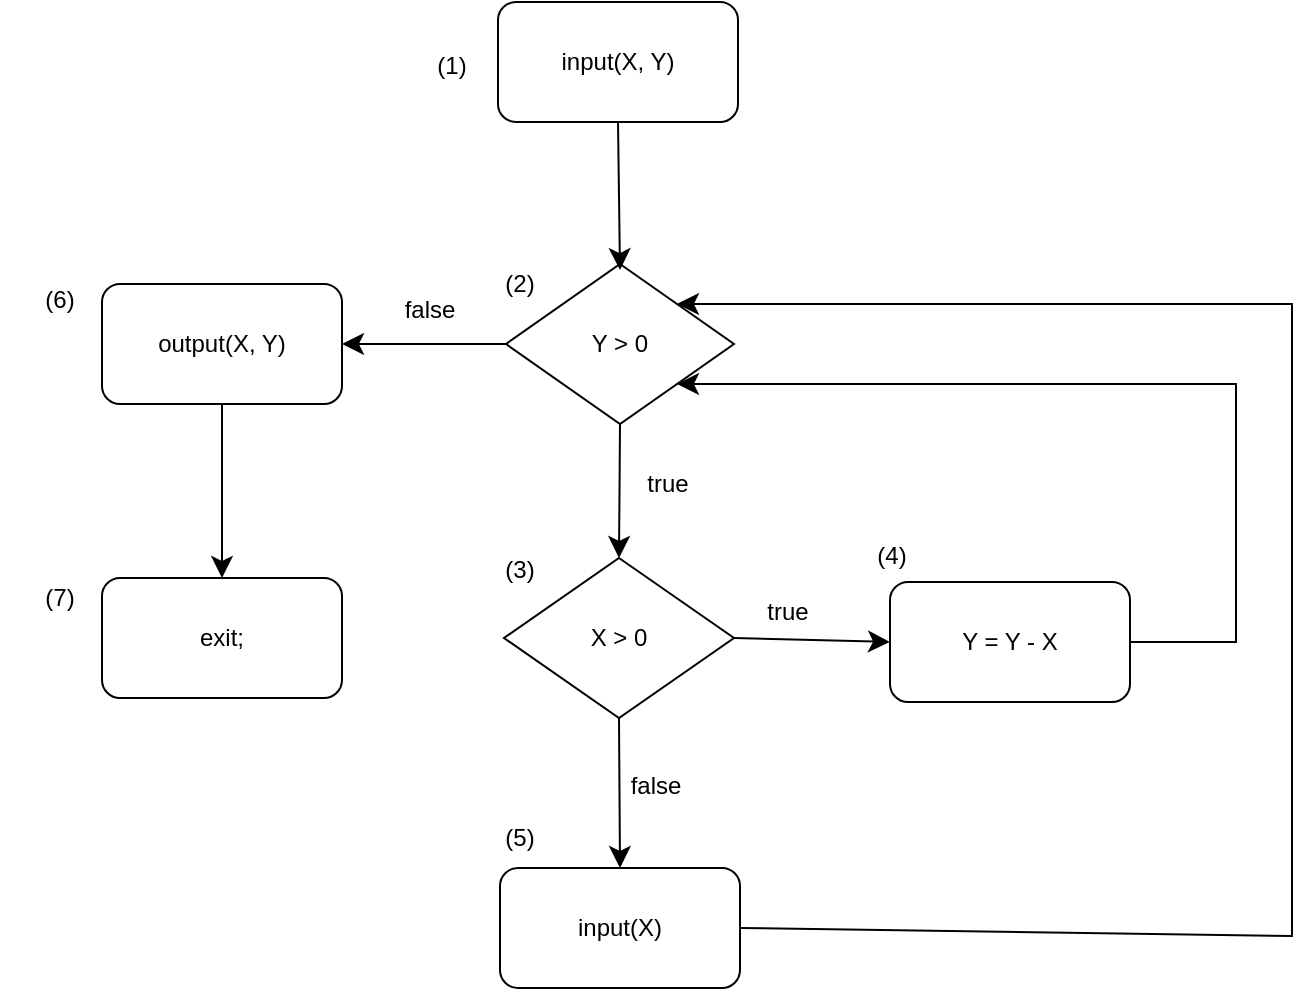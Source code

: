 <mxfile version="26.1.1" pages="4">
  <diagram name="Exercise-2" id="EGjxH6peXwStRATyfZN6">
    <mxGraphModel dx="1016" dy="1848" grid="0" gridSize="10" guides="1" tooltips="1" connect="1" arrows="1" fold="1" page="0" pageScale="1" pageWidth="850" pageHeight="1100" math="0" shadow="0">
      <root>
        <mxCell id="0" />
        <mxCell id="1" parent="0" />
        <mxCell id="b_Rz4R2eQKR5ukELsvPc-1" value="input(X, Y)" style="rounded=1;whiteSpace=wrap;html=1;" vertex="1" parent="1">
          <mxGeometry x="147" y="-615" width="120" height="60" as="geometry" />
        </mxCell>
        <mxCell id="b_Rz4R2eQKR5ukELsvPc-5" value="Y &amp;gt; 0" style="rhombus;whiteSpace=wrap;html=1;" vertex="1" parent="1">
          <mxGeometry x="151" y="-484" width="114" height="80" as="geometry" />
        </mxCell>
        <mxCell id="b_Rz4R2eQKR5ukELsvPc-6" value="X &amp;gt; 0" style="rhombus;whiteSpace=wrap;html=1;" vertex="1" parent="1">
          <mxGeometry x="150" y="-337" width="115" height="80" as="geometry" />
        </mxCell>
        <mxCell id="b_Rz4R2eQKR5ukELsvPc-7" value="Y = Y - X" style="rounded=1;whiteSpace=wrap;html=1;" vertex="1" parent="1">
          <mxGeometry x="343" y="-325" width="120" height="60" as="geometry" />
        </mxCell>
        <mxCell id="b_Rz4R2eQKR5ukELsvPc-8" value="input(X)" style="rounded=1;whiteSpace=wrap;html=1;" vertex="1" parent="1">
          <mxGeometry x="148" y="-182" width="120" height="60" as="geometry" />
        </mxCell>
        <mxCell id="b_Rz4R2eQKR5ukELsvPc-9" value="" style="endArrow=classic;html=1;rounded=0;fontSize=12;startSize=8;endSize=8;curved=1;exitX=0.5;exitY=1;exitDx=0;exitDy=0;entryX=0.5;entryY=0.038;entryDx=0;entryDy=0;entryPerimeter=0;" edge="1" parent="1" source="b_Rz4R2eQKR5ukELsvPc-1" target="b_Rz4R2eQKR5ukELsvPc-5">
          <mxGeometry width="50" height="50" relative="1" as="geometry">
            <mxPoint x="175" y="-175" as="sourcePoint" />
            <mxPoint x="225" y="-225" as="targetPoint" />
          </mxGeometry>
        </mxCell>
        <mxCell id="b_Rz4R2eQKR5ukELsvPc-10" value="" style="endArrow=classic;html=1;rounded=0;fontSize=12;startSize=8;endSize=8;curved=1;exitX=0.5;exitY=1;exitDx=0;exitDy=0;entryX=0.5;entryY=0;entryDx=0;entryDy=0;" edge="1" parent="1" source="b_Rz4R2eQKR5ukELsvPc-5" target="b_Rz4R2eQKR5ukELsvPc-6">
          <mxGeometry width="50" height="50" relative="1" as="geometry">
            <mxPoint x="175" y="-175" as="sourcePoint" />
            <mxPoint x="225" y="-225" as="targetPoint" />
          </mxGeometry>
        </mxCell>
        <mxCell id="b_Rz4R2eQKR5ukELsvPc-12" value="" style="endArrow=classic;html=1;rounded=0;fontSize=12;startSize=8;endSize=8;curved=1;exitX=0.5;exitY=1;exitDx=0;exitDy=0;entryX=0.5;entryY=0;entryDx=0;entryDy=0;" edge="1" parent="1" source="b_Rz4R2eQKR5ukELsvPc-6" target="b_Rz4R2eQKR5ukELsvPc-8">
          <mxGeometry width="50" height="50" relative="1" as="geometry">
            <mxPoint x="175" y="-175" as="sourcePoint" />
            <mxPoint x="225" y="-225" as="targetPoint" />
          </mxGeometry>
        </mxCell>
        <mxCell id="b_Rz4R2eQKR5ukELsvPc-13" value="output(X, Y)" style="rounded=1;whiteSpace=wrap;html=1;" vertex="1" parent="1">
          <mxGeometry x="-51" y="-474" width="120" height="60" as="geometry" />
        </mxCell>
        <mxCell id="b_Rz4R2eQKR5ukELsvPc-14" value="exit;" style="rounded=1;whiteSpace=wrap;html=1;" vertex="1" parent="1">
          <mxGeometry x="-51" y="-327" width="120" height="60" as="geometry" />
        </mxCell>
        <mxCell id="b_Rz4R2eQKR5ukELsvPc-16" value="true" style="text;html=1;align=center;verticalAlign=middle;whiteSpace=wrap;rounded=0;" vertex="1" parent="1">
          <mxGeometry x="202" y="-389" width="60" height="30" as="geometry" />
        </mxCell>
        <mxCell id="b_Rz4R2eQKR5ukELsvPc-18" value="true" style="text;html=1;align=center;verticalAlign=middle;whiteSpace=wrap;rounded=0;" vertex="1" parent="1">
          <mxGeometry x="262" y="-325" width="60" height="30" as="geometry" />
        </mxCell>
        <mxCell id="b_Rz4R2eQKR5ukELsvPc-19" value="false" style="text;html=1;align=center;verticalAlign=middle;whiteSpace=wrap;rounded=0;" vertex="1" parent="1">
          <mxGeometry x="196" y="-238" width="60" height="30" as="geometry" />
        </mxCell>
        <mxCell id="b_Rz4R2eQKR5ukELsvPc-20" value="" style="endArrow=classic;html=1;rounded=0;fontSize=12;startSize=8;endSize=8;curved=1;exitX=1;exitY=0.5;exitDx=0;exitDy=0;entryX=0;entryY=0.5;entryDx=0;entryDy=0;" edge="1" parent="1" source="b_Rz4R2eQKR5ukELsvPc-6" target="b_Rz4R2eQKR5ukELsvPc-7">
          <mxGeometry width="50" height="50" relative="1" as="geometry">
            <mxPoint x="282" y="-220" as="sourcePoint" />
            <mxPoint x="332" y="-270" as="targetPoint" />
          </mxGeometry>
        </mxCell>
        <mxCell id="b_Rz4R2eQKR5ukELsvPc-21" value="" style="endArrow=classic;html=1;rounded=0;fontSize=12;startSize=8;endSize=8;curved=0;exitX=1;exitY=0.5;exitDx=0;exitDy=0;entryX=1;entryY=0;entryDx=0;entryDy=0;" edge="1" parent="1" source="b_Rz4R2eQKR5ukELsvPc-8" target="b_Rz4R2eQKR5ukELsvPc-5">
          <mxGeometry width="50" height="50" relative="1" as="geometry">
            <mxPoint x="282" y="-220" as="sourcePoint" />
            <mxPoint x="529" y="-489" as="targetPoint" />
            <Array as="points">
              <mxPoint x="544" y="-148" />
              <mxPoint x="544" y="-464" />
            </Array>
          </mxGeometry>
        </mxCell>
        <mxCell id="b_Rz4R2eQKR5ukELsvPc-22" value="" style="endArrow=classic;html=1;rounded=0;fontSize=12;startSize=8;endSize=8;curved=0;exitX=1;exitY=0.5;exitDx=0;exitDy=0;entryX=1;entryY=1;entryDx=0;entryDy=0;" edge="1" parent="1" source="b_Rz4R2eQKR5ukELsvPc-7" target="b_Rz4R2eQKR5ukELsvPc-5">
          <mxGeometry width="50" height="50" relative="1" as="geometry">
            <mxPoint x="220" y="-275" as="sourcePoint" />
            <mxPoint x="334" y="-438" as="targetPoint" />
            <Array as="points">
              <mxPoint x="516" y="-295" />
              <mxPoint x="516" y="-424" />
            </Array>
          </mxGeometry>
        </mxCell>
        <mxCell id="b_Rz4R2eQKR5ukELsvPc-23" value="" style="endArrow=classic;html=1;rounded=0;fontSize=12;startSize=8;endSize=8;curved=1;exitX=0;exitY=0.5;exitDx=0;exitDy=0;entryX=1;entryY=0.5;entryDx=0;entryDy=0;" edge="1" parent="1" source="b_Rz4R2eQKR5ukELsvPc-5" target="b_Rz4R2eQKR5ukELsvPc-13">
          <mxGeometry width="50" height="50" relative="1" as="geometry">
            <mxPoint x="220" y="-275" as="sourcePoint" />
            <mxPoint x="270" y="-325" as="targetPoint" />
          </mxGeometry>
        </mxCell>
        <mxCell id="b_Rz4R2eQKR5ukELsvPc-25" value="false" style="text;html=1;align=center;verticalAlign=middle;whiteSpace=wrap;rounded=0;" vertex="1" parent="1">
          <mxGeometry x="83" y="-476" width="60" height="30" as="geometry" />
        </mxCell>
        <mxCell id="b_Rz4R2eQKR5ukELsvPc-29" value="" style="endArrow=classic;html=1;rounded=0;fontSize=12;startSize=8;endSize=8;curved=1;exitX=0.5;exitY=1;exitDx=0;exitDy=0;entryX=0.5;entryY=0;entryDx=0;entryDy=0;" edge="1" parent="1" source="b_Rz4R2eQKR5ukELsvPc-13" target="b_Rz4R2eQKR5ukELsvPc-14">
          <mxGeometry width="50" height="50" relative="1" as="geometry">
            <mxPoint x="144" y="-297" as="sourcePoint" />
            <mxPoint x="194" y="-347" as="targetPoint" />
          </mxGeometry>
        </mxCell>
        <mxCell id="b_Rz4R2eQKR5ukELsvPc-30" value="(1)" style="text;html=1;align=center;verticalAlign=middle;whiteSpace=wrap;rounded=0;" vertex="1" parent="1">
          <mxGeometry x="94" y="-598" width="60" height="30" as="geometry" />
        </mxCell>
        <mxCell id="b_Rz4R2eQKR5ukELsvPc-31" value="(2)" style="text;html=1;align=center;verticalAlign=middle;whiteSpace=wrap;rounded=0;" vertex="1" parent="1">
          <mxGeometry x="128" y="-489" width="60" height="30" as="geometry" />
        </mxCell>
        <mxCell id="b_Rz4R2eQKR5ukELsvPc-32" value="(3)" style="text;html=1;align=center;verticalAlign=middle;whiteSpace=wrap;rounded=0;" vertex="1" parent="1">
          <mxGeometry x="128" y="-346" width="60" height="30" as="geometry" />
        </mxCell>
        <mxCell id="b_Rz4R2eQKR5ukELsvPc-33" value="(4)" style="text;html=1;align=center;verticalAlign=middle;whiteSpace=wrap;rounded=0;" vertex="1" parent="1">
          <mxGeometry x="314" y="-353" width="60" height="30" as="geometry" />
        </mxCell>
        <mxCell id="b_Rz4R2eQKR5ukELsvPc-34" value="(5)" style="text;html=1;align=center;verticalAlign=middle;whiteSpace=wrap;rounded=0;" vertex="1" parent="1">
          <mxGeometry x="128" y="-212" width="60" height="30" as="geometry" />
        </mxCell>
        <mxCell id="b_Rz4R2eQKR5ukELsvPc-35" value="(6)" style="text;html=1;align=center;verticalAlign=middle;whiteSpace=wrap;rounded=0;" vertex="1" parent="1">
          <mxGeometry x="-102" y="-481" width="60" height="30" as="geometry" />
        </mxCell>
        <mxCell id="b_Rz4R2eQKR5ukELsvPc-36" value="(7)" style="text;html=1;align=center;verticalAlign=middle;whiteSpace=wrap;rounded=0;" vertex="1" parent="1">
          <mxGeometry x="-102" y="-332" width="60" height="30" as="geometry" />
        </mxCell>
      </root>
    </mxGraphModel>
  </diagram>
  <diagram id="-O-R_KUkZaifVeGR4_6f" name="Exercise-3">
    <mxGraphModel dx="1104" dy="1343" grid="0" gridSize="10" guides="1" tooltips="1" connect="1" arrows="1" fold="1" page="0" pageScale="1" pageWidth="850" pageHeight="1100" math="0" shadow="0">
      <root>
        <mxCell id="0" />
        <mxCell id="1" parent="0" />
        <mxCell id="xNc0poDAwGfTXgeOpwkD-1" value="int calFactorial (int n)" style="rounded=1;whiteSpace=wrap;html=1;" vertex="1" parent="1">
          <mxGeometry x="186" y="-89" width="120" height="60" as="geometry" />
        </mxCell>
        <mxCell id="xNc0poDAwGfTXgeOpwkD-2" value="int result = 1" style="rounded=1;whiteSpace=wrap;html=1;" vertex="1" parent="1">
          <mxGeometry x="186" y="24" width="120" height="60" as="geometry" />
        </mxCell>
        <mxCell id="xNc0poDAwGfTXgeOpwkD-3" value="int i = 1" style="rounded=1;whiteSpace=wrap;html=1;" vertex="1" parent="1">
          <mxGeometry x="186" y="137" width="120" height="60" as="geometry" />
        </mxCell>
        <mxCell id="xNc0poDAwGfTXgeOpwkD-4" value="i &amp;lt;= n" style="rhombus;whiteSpace=wrap;html=1;" vertex="1" parent="1">
          <mxGeometry x="193.5" y="262" width="105" height="80" as="geometry" />
        </mxCell>
        <mxCell id="xNc0poDAwGfTXgeOpwkD-5" value="result = result * i" style="rounded=1;whiteSpace=wrap;html=1;" vertex="1" parent="1">
          <mxGeometry x="186" y="407" width="120" height="60" as="geometry" />
        </mxCell>
        <mxCell id="xNc0poDAwGfTXgeOpwkD-6" value="i++;" style="rounded=1;whiteSpace=wrap;html=1;" vertex="1" parent="1">
          <mxGeometry x="382" y="407" width="120" height="60" as="geometry" />
        </mxCell>
        <mxCell id="xNc0poDAwGfTXgeOpwkD-7" value="return result;" style="rounded=1;whiteSpace=wrap;html=1;" vertex="1" parent="1">
          <mxGeometry x="-5" y="272" width="120" height="60" as="geometry" />
        </mxCell>
        <mxCell id="xNc0poDAwGfTXgeOpwkD-8" value="exit;" style="rounded=1;whiteSpace=wrap;html=1;" vertex="1" parent="1">
          <mxGeometry x="-5" y="407" width="120" height="60" as="geometry" />
        </mxCell>
        <mxCell id="xNc0poDAwGfTXgeOpwkD-9" value="" style="endArrow=classic;html=1;rounded=0;fontSize=12;startSize=8;endSize=8;curved=1;exitX=0.5;exitY=1;exitDx=0;exitDy=0;entryX=0.5;entryY=0;entryDx=0;entryDy=0;" edge="1" parent="1" source="xNc0poDAwGfTXgeOpwkD-1" target="xNc0poDAwGfTXgeOpwkD-2">
          <mxGeometry width="50" height="50" relative="1" as="geometry">
            <mxPoint x="215" y="225" as="sourcePoint" />
            <mxPoint x="265" y="175" as="targetPoint" />
          </mxGeometry>
        </mxCell>
        <mxCell id="xNc0poDAwGfTXgeOpwkD-10" value="" style="endArrow=classic;html=1;rounded=0;fontSize=12;startSize=8;endSize=8;curved=1;exitX=0.5;exitY=1;exitDx=0;exitDy=0;entryX=0.5;entryY=0;entryDx=0;entryDy=0;" edge="1" parent="1" source="xNc0poDAwGfTXgeOpwkD-2" target="xNc0poDAwGfTXgeOpwkD-3">
          <mxGeometry width="50" height="50" relative="1" as="geometry">
            <mxPoint x="215" y="225" as="sourcePoint" />
            <mxPoint x="265" y="175" as="targetPoint" />
          </mxGeometry>
        </mxCell>
        <mxCell id="xNc0poDAwGfTXgeOpwkD-11" value="" style="endArrow=classic;html=1;rounded=0;fontSize=12;startSize=8;endSize=8;curved=1;entryX=0.5;entryY=0;entryDx=0;entryDy=0;exitX=0.5;exitY=1;exitDx=0;exitDy=0;" edge="1" parent="1" source="xNc0poDAwGfTXgeOpwkD-3" target="xNc0poDAwGfTXgeOpwkD-4">
          <mxGeometry width="50" height="50" relative="1" as="geometry">
            <mxPoint x="298" y="237" as="sourcePoint" />
            <mxPoint x="265" y="175" as="targetPoint" />
          </mxGeometry>
        </mxCell>
        <mxCell id="xNc0poDAwGfTXgeOpwkD-12" value="" style="endArrow=classic;html=1;rounded=0;fontSize=12;startSize=8;endSize=8;curved=1;exitX=0.5;exitY=1;exitDx=0;exitDy=0;entryX=0.5;entryY=0;entryDx=0;entryDy=0;" edge="1" parent="1" source="xNc0poDAwGfTXgeOpwkD-4" target="xNc0poDAwGfTXgeOpwkD-5">
          <mxGeometry width="50" height="50" relative="1" as="geometry">
            <mxPoint x="215" y="225" as="sourcePoint" />
            <mxPoint x="265" y="175" as="targetPoint" />
          </mxGeometry>
        </mxCell>
        <mxCell id="xNc0poDAwGfTXgeOpwkD-13" value="" style="endArrow=classic;html=1;rounded=0;fontSize=12;startSize=8;endSize=8;curved=1;exitX=1;exitY=0.5;exitDx=0;exitDy=0;entryX=0;entryY=0.5;entryDx=0;entryDy=0;" edge="1" parent="1" source="xNc0poDAwGfTXgeOpwkD-5" target="xNc0poDAwGfTXgeOpwkD-6">
          <mxGeometry width="50" height="50" relative="1" as="geometry">
            <mxPoint x="215" y="225" as="sourcePoint" />
            <mxPoint x="265" y="175" as="targetPoint" />
          </mxGeometry>
        </mxCell>
        <mxCell id="xNc0poDAwGfTXgeOpwkD-14" value="" style="endArrow=classic;html=1;rounded=0;fontSize=12;startSize=8;endSize=8;curved=0;exitX=0.5;exitY=0;exitDx=0;exitDy=0;entryX=1;entryY=0.5;entryDx=0;entryDy=0;" edge="1" parent="1" source="xNc0poDAwGfTXgeOpwkD-6" target="xNc0poDAwGfTXgeOpwkD-4">
          <mxGeometry width="50" height="50" relative="1" as="geometry">
            <mxPoint x="215" y="225" as="sourcePoint" />
            <mxPoint x="313" y="285" as="targetPoint" />
            <Array as="points">
              <mxPoint x="440" y="304" />
            </Array>
          </mxGeometry>
        </mxCell>
        <mxCell id="xNc0poDAwGfTXgeOpwkD-15" value="" style="endArrow=classic;html=1;rounded=0;fontSize=12;startSize=8;endSize=8;curved=1;exitX=0;exitY=0.5;exitDx=0;exitDy=0;entryX=1;entryY=0.5;entryDx=0;entryDy=0;" edge="1" parent="1" source="xNc0poDAwGfTXgeOpwkD-4" target="xNc0poDAwGfTXgeOpwkD-7">
          <mxGeometry width="50" height="50" relative="1" as="geometry">
            <mxPoint x="215" y="225" as="sourcePoint" />
            <mxPoint x="265" y="175" as="targetPoint" />
          </mxGeometry>
        </mxCell>
        <mxCell id="xNc0poDAwGfTXgeOpwkD-16" value="" style="endArrow=classic;html=1;rounded=0;fontSize=12;startSize=8;endSize=8;curved=1;exitX=0.5;exitY=1;exitDx=0;exitDy=0;entryX=0.5;entryY=0;entryDx=0;entryDy=0;" edge="1" parent="1" source="xNc0poDAwGfTXgeOpwkD-7" target="xNc0poDAwGfTXgeOpwkD-8">
          <mxGeometry width="50" height="50" relative="1" as="geometry">
            <mxPoint x="215" y="225" as="sourcePoint" />
            <mxPoint x="265" y="175" as="targetPoint" />
          </mxGeometry>
        </mxCell>
        <mxCell id="xNc0poDAwGfTXgeOpwkD-17" value="true" style="text;html=1;align=center;verticalAlign=middle;resizable=0;points=[];autosize=1;strokeColor=none;fillColor=none;fontSize=16;" vertex="1" parent="1">
          <mxGeometry x="196" y="350" width="46" height="31" as="geometry" />
        </mxCell>
        <mxCell id="xNc0poDAwGfTXgeOpwkD-18" value="false" style="text;html=1;align=center;verticalAlign=middle;resizable=0;points=[];autosize=1;strokeColor=none;fillColor=none;fontSize=16;" vertex="1" parent="1">
          <mxGeometry x="134" y="270" width="52" height="31" as="geometry" />
        </mxCell>
        <mxCell id="py5n72zhsjc-SpJ4p9hG-1" value="(1)" style="text;html=1;align=center;verticalAlign=middle;resizable=0;points=[];autosize=1;strokeColor=none;fillColor=none;fontSize=16;" vertex="1" parent="1">
          <mxGeometry x="136" y="-83" width="38" height="31" as="geometry" />
        </mxCell>
        <mxCell id="py5n72zhsjc-SpJ4p9hG-2" value="(2)" style="text;html=1;align=center;verticalAlign=middle;resizable=0;points=[];autosize=1;strokeColor=none;fillColor=none;fontSize=16;" vertex="1" parent="1">
          <mxGeometry x="143" y="28" width="38" height="31" as="geometry" />
        </mxCell>
        <mxCell id="py5n72zhsjc-SpJ4p9hG-3" value="(3)" style="text;html=1;align=center;verticalAlign=middle;resizable=0;points=[];autosize=1;strokeColor=none;fillColor=none;fontSize=16;" vertex="1" parent="1">
          <mxGeometry x="143" y="142" width="38" height="31" as="geometry" />
        </mxCell>
        <mxCell id="py5n72zhsjc-SpJ4p9hG-4" value="(4)" style="text;html=1;align=center;verticalAlign=middle;resizable=0;points=[];autosize=1;strokeColor=none;fillColor=none;fontSize=16;" vertex="1" parent="1">
          <mxGeometry x="266" y="247" width="38" height="31" as="geometry" />
        </mxCell>
        <mxCell id="py5n72zhsjc-SpJ4p9hG-5" value="(5)" style="text;html=1;align=center;verticalAlign=middle;resizable=0;points=[];autosize=1;strokeColor=none;fillColor=none;fontSize=16;" vertex="1" parent="1">
          <mxGeometry x="260.5" y="372" width="38" height="31" as="geometry" />
        </mxCell>
        <mxCell id="py5n72zhsjc-SpJ4p9hG-6" value="(6)" style="text;html=1;align=center;verticalAlign=middle;resizable=0;points=[];autosize=1;strokeColor=none;fillColor=none;fontSize=16;" vertex="1" parent="1">
          <mxGeometry x="392" y="376" width="38" height="31" as="geometry" />
        </mxCell>
        <mxCell id="py5n72zhsjc-SpJ4p9hG-7" value="(7)" style="text;html=1;align=center;verticalAlign=middle;resizable=0;points=[];autosize=1;strokeColor=none;fillColor=none;fontSize=16;" vertex="1" parent="1">
          <mxGeometry x="-45" y="281" width="38" height="31" as="geometry" />
        </mxCell>
        <mxCell id="py5n72zhsjc-SpJ4p9hG-8" value="(8)" style="text;html=1;align=center;verticalAlign=middle;resizable=0;points=[];autosize=1;strokeColor=none;fillColor=none;fontSize=16;" vertex="1" parent="1">
          <mxGeometry x="-45" y="411" width="38" height="31" as="geometry" />
        </mxCell>
      </root>
    </mxGraphModel>
  </diagram>
  <diagram id="Z87k0qffLf9kxotSAKyk" name="Exercise-5">
    <mxGraphModel dx="833" dy="1275" grid="1" gridSize="10" guides="1" tooltips="1" connect="1" arrows="1" fold="1" page="1" pageScale="1" pageWidth="850" pageHeight="1100" math="0" shadow="0">
      <root>
        <mxCell id="0" />
        <mxCell id="1" parent="0" />
        <mxCell id="I0hHIU3rkhiIvQkrkkx--1" value="int UCLN(int m, int n)" style="rounded=1;whiteSpace=wrap;html=1;" vertex="1" parent="1">
          <mxGeometry x="300" y="50" width="120" height="60" as="geometry" />
        </mxCell>
        <mxCell id="I0hHIU3rkhiIvQkrkkx--2" value="m &amp;lt; 0" style="rhombus;whiteSpace=wrap;html=1;" vertex="1" parent="1">
          <mxGeometry x="305" y="170" width="110" height="80" as="geometry" />
        </mxCell>
        <mxCell id="I0hHIU3rkhiIvQkrkkx--4" value="n &amp;lt; 0" style="rhombus;whiteSpace=wrap;html=1;" vertex="1" parent="1">
          <mxGeometry x="305" y="300" width="110" height="80" as="geometry" />
        </mxCell>
        <mxCell id="I0hHIU3rkhiIvQkrkkx--6" value="m = 0" style="rhombus;whiteSpace=wrap;html=1;" vertex="1" parent="1">
          <mxGeometry x="305" y="440" width="110" height="80" as="geometry" />
        </mxCell>
        <mxCell id="I0hHIU3rkhiIvQkrkkx--7" value="n = 0" style="rhombus;whiteSpace=wrap;html=1;" vertex="1" parent="1">
          <mxGeometry x="305" y="570" width="110" height="80" as="geometry" />
        </mxCell>
        <mxCell id="I0hHIU3rkhiIvQkrkkx--9" value="m != n" style="rhombus;whiteSpace=wrap;html=1;" vertex="1" parent="1">
          <mxGeometry x="305" y="700" width="110" height="80" as="geometry" />
        </mxCell>
        <mxCell id="I0hHIU3rkhiIvQkrkkx--11" value="m &amp;gt; n" style="rhombus;whiteSpace=wrap;html=1;" vertex="1" parent="1">
          <mxGeometry x="305" y="840" width="110" height="80" as="geometry" />
        </mxCell>
        <mxCell id="I0hHIU3rkhiIvQkrkkx--12" value="" style="endArrow=classic;html=1;rounded=0;exitX=0.5;exitY=1;exitDx=0;exitDy=0;entryX=0.5;entryY=0;entryDx=0;entryDy=0;" edge="1" parent="1" source="I0hHIU3rkhiIvQkrkkx--1" target="I0hHIU3rkhiIvQkrkkx--2">
          <mxGeometry width="50" height="50" relative="1" as="geometry">
            <mxPoint x="370" y="350" as="sourcePoint" />
            <mxPoint x="420" y="300" as="targetPoint" />
          </mxGeometry>
        </mxCell>
        <mxCell id="I0hHIU3rkhiIvQkrkkx--13" value="" style="endArrow=classic;html=1;rounded=0;exitX=0.5;exitY=1;exitDx=0;exitDy=0;entryX=0.5;entryY=0;entryDx=0;entryDy=0;" edge="1" parent="1" source="I0hHIU3rkhiIvQkrkkx--2" target="I0hHIU3rkhiIvQkrkkx--4">
          <mxGeometry width="50" height="50" relative="1" as="geometry">
            <mxPoint x="370" y="350" as="sourcePoint" />
            <mxPoint x="420" y="300" as="targetPoint" />
          </mxGeometry>
        </mxCell>
        <mxCell id="I0hHIU3rkhiIvQkrkkx--14" value="m = -m" style="rounded=1;whiteSpace=wrap;html=1;" vertex="1" parent="1">
          <mxGeometry x="100" y="180" width="120" height="60" as="geometry" />
        </mxCell>
        <mxCell id="I0hHIU3rkhiIvQkrkkx--15" value="" style="endArrow=classic;html=1;rounded=0;exitX=0;exitY=0.5;exitDx=0;exitDy=0;entryX=1;entryY=0.5;entryDx=0;entryDy=0;" edge="1" parent="1" source="I0hHIU3rkhiIvQkrkkx--2" target="I0hHIU3rkhiIvQkrkkx--14">
          <mxGeometry width="50" height="50" relative="1" as="geometry">
            <mxPoint x="350" y="350" as="sourcePoint" />
            <mxPoint x="400" y="300" as="targetPoint" />
          </mxGeometry>
        </mxCell>
        <mxCell id="I0hHIU3rkhiIvQkrkkx--16" value="n = -n" style="rounded=1;whiteSpace=wrap;html=1;" vertex="1" parent="1">
          <mxGeometry x="100" y="310" width="120" height="60" as="geometry" />
        </mxCell>
        <mxCell id="I0hHIU3rkhiIvQkrkkx--17" value="" style="endArrow=classic;html=1;rounded=0;exitX=0;exitY=0.5;exitDx=0;exitDy=0;entryX=1;entryY=0.5;entryDx=0;entryDy=0;" edge="1" parent="1" source="I0hHIU3rkhiIvQkrkkx--4" target="I0hHIU3rkhiIvQkrkkx--16">
          <mxGeometry width="50" height="50" relative="1" as="geometry">
            <mxPoint x="290" y="370" as="sourcePoint" />
            <mxPoint x="340" y="320" as="targetPoint" />
          </mxGeometry>
        </mxCell>
        <mxCell id="I0hHIU3rkhiIvQkrkkx--18" value="" style="endArrow=classic;html=1;rounded=0;exitX=0.5;exitY=1;exitDx=0;exitDy=0;" edge="1" parent="1" source="I0hHIU3rkhiIvQkrkkx--14">
          <mxGeometry width="50" height="50" relative="1" as="geometry">
            <mxPoint x="250" y="470" as="sourcePoint" />
            <mxPoint x="360" y="280" as="targetPoint" />
            <Array as="points">
              <mxPoint x="160" y="280" />
            </Array>
          </mxGeometry>
        </mxCell>
        <mxCell id="I0hHIU3rkhiIvQkrkkx--19" value="" style="endArrow=classic;html=1;rounded=0;exitX=0.5;exitY=1;exitDx=0;exitDy=0;entryX=0.5;entryY=0;entryDx=0;entryDy=0;" edge="1" parent="1" source="I0hHIU3rkhiIvQkrkkx--4" target="I0hHIU3rkhiIvQkrkkx--6">
          <mxGeometry width="50" height="50" relative="1" as="geometry">
            <mxPoint x="280" y="560" as="sourcePoint" />
            <mxPoint x="330" y="510" as="targetPoint" />
          </mxGeometry>
        </mxCell>
        <mxCell id="I0hHIU3rkhiIvQkrkkx--20" value="" style="endArrow=classic;html=1;rounded=0;exitX=0.5;exitY=1;exitDx=0;exitDy=0;" edge="1" parent="1" source="I0hHIU3rkhiIvQkrkkx--16">
          <mxGeometry width="50" height="50" relative="1" as="geometry">
            <mxPoint x="280" y="560" as="sourcePoint" />
            <mxPoint x="360" y="420" as="targetPoint" />
            <Array as="points">
              <mxPoint x="160" y="420" />
            </Array>
          </mxGeometry>
        </mxCell>
        <mxCell id="I0hHIU3rkhiIvQkrkkx--22" value="return n;" style="rounded=1;whiteSpace=wrap;html=1;" vertex="1" parent="1">
          <mxGeometry x="510.0" y="450" width="120" height="60" as="geometry" />
        </mxCell>
        <mxCell id="I0hHIU3rkhiIvQkrkkx--23" value="return m;" style="rounded=1;whiteSpace=wrap;html=1;" vertex="1" parent="1">
          <mxGeometry x="510.0" y="580" width="120" height="60" as="geometry" />
        </mxCell>
        <mxCell id="I0hHIU3rkhiIvQkrkkx--24" value="" style="endArrow=classic;html=1;rounded=0;exitX=1;exitY=0.5;exitDx=0;exitDy=0;entryX=0;entryY=0.5;entryDx=0;entryDy=0;" edge="1" parent="1" source="I0hHIU3rkhiIvQkrkkx--6" target="I0hHIU3rkhiIvQkrkkx--22">
          <mxGeometry width="50" height="50" relative="1" as="geometry">
            <mxPoint x="420" y="700" as="sourcePoint" />
            <mxPoint x="470" y="650" as="targetPoint" />
          </mxGeometry>
        </mxCell>
        <mxCell id="I0hHIU3rkhiIvQkrkkx--25" value="" style="endArrow=classic;html=1;rounded=0;exitX=1;exitY=0.5;exitDx=0;exitDy=0;entryX=0;entryY=0.5;entryDx=0;entryDy=0;" edge="1" parent="1" source="I0hHIU3rkhiIvQkrkkx--7" target="I0hHIU3rkhiIvQkrkkx--23">
          <mxGeometry width="50" height="50" relative="1" as="geometry">
            <mxPoint x="420" y="700" as="sourcePoint" />
            <mxPoint x="470" y="650" as="targetPoint" />
          </mxGeometry>
        </mxCell>
        <mxCell id="I0hHIU3rkhiIvQkrkkx--27" value="" style="endArrow=classic;html=1;rounded=0;exitX=0.5;exitY=1;exitDx=0;exitDy=0;" edge="1" parent="1" source="I0hHIU3rkhiIvQkrkkx--6">
          <mxGeometry width="50" height="50" relative="1" as="geometry">
            <mxPoint x="430" y="510" as="sourcePoint" />
            <mxPoint x="360" y="570" as="targetPoint" />
          </mxGeometry>
        </mxCell>
        <mxCell id="I0hHIU3rkhiIvQkrkkx--28" value="true" style="text;html=1;align=center;verticalAlign=middle;whiteSpace=wrap;rounded=0;" vertex="1" parent="1">
          <mxGeometry x="245" y="180" width="60" height="30" as="geometry" />
        </mxCell>
        <mxCell id="I0hHIU3rkhiIvQkrkkx--29" value="true" style="text;html=1;align=center;verticalAlign=middle;whiteSpace=wrap;rounded=0;" vertex="1" parent="1">
          <mxGeometry x="245" y="310" width="60" height="30" as="geometry" />
        </mxCell>
        <mxCell id="I0hHIU3rkhiIvQkrkkx--30" value="false" style="text;html=1;align=center;verticalAlign=middle;whiteSpace=wrap;rounded=0;" vertex="1" parent="1">
          <mxGeometry x="350" y="250" width="60" height="30" as="geometry" />
        </mxCell>
        <mxCell id="I0hHIU3rkhiIvQkrkkx--31" value="false" style="text;html=1;align=center;verticalAlign=middle;whiteSpace=wrap;rounded=0;" vertex="1" parent="1">
          <mxGeometry x="350" y="380" width="60" height="30" as="geometry" />
        </mxCell>
        <mxCell id="I0hHIU3rkhiIvQkrkkx--32" value="true" style="text;html=1;align=center;verticalAlign=middle;whiteSpace=wrap;rounded=0;" vertex="1" parent="1">
          <mxGeometry x="420" y="450" width="60" height="30" as="geometry" />
        </mxCell>
        <mxCell id="I0hHIU3rkhiIvQkrkkx--33" value="true" style="text;html=1;align=center;verticalAlign=middle;whiteSpace=wrap;rounded=0;" vertex="1" parent="1">
          <mxGeometry x="420" y="580" width="60" height="30" as="geometry" />
        </mxCell>
        <mxCell id="I0hHIU3rkhiIvQkrkkx--34" value="false" style="text;html=1;align=center;verticalAlign=middle;whiteSpace=wrap;rounded=0;" vertex="1" parent="1">
          <mxGeometry x="350" y="520" width="60" height="30" as="geometry" />
        </mxCell>
        <mxCell id="I0hHIU3rkhiIvQkrkkx--35" value="" style="endArrow=classic;html=1;rounded=0;exitX=0.5;exitY=1;exitDx=0;exitDy=0;entryX=0.5;entryY=0;entryDx=0;entryDy=0;" edge="1" parent="1" source="I0hHIU3rkhiIvQkrkkx--7" target="I0hHIU3rkhiIvQkrkkx--9">
          <mxGeometry width="50" height="50" relative="1" as="geometry">
            <mxPoint x="360" y="730" as="sourcePoint" />
            <mxPoint x="410" y="680" as="targetPoint" />
          </mxGeometry>
        </mxCell>
        <mxCell id="I0hHIU3rkhiIvQkrkkx--36" value="false" style="text;html=1;align=center;verticalAlign=middle;whiteSpace=wrap;rounded=0;" vertex="1" parent="1">
          <mxGeometry x="350" y="650" width="60" height="30" as="geometry" />
        </mxCell>
        <mxCell id="I0hHIU3rkhiIvQkrkkx--37" value="" style="endArrow=classic;html=1;rounded=0;exitX=0.5;exitY=1;exitDx=0;exitDy=0;entryX=0.5;entryY=0;entryDx=0;entryDy=0;" edge="1" parent="1" source="I0hHIU3rkhiIvQkrkkx--9" target="I0hHIU3rkhiIvQkrkkx--11">
          <mxGeometry width="50" height="50" relative="1" as="geometry">
            <mxPoint x="370" y="730" as="sourcePoint" />
            <mxPoint x="420" y="680" as="targetPoint" />
          </mxGeometry>
        </mxCell>
        <mxCell id="I0hHIU3rkhiIvQkrkkx--38" value="true" style="text;html=1;align=center;verticalAlign=middle;whiteSpace=wrap;rounded=0;" vertex="1" parent="1">
          <mxGeometry x="350" y="780" width="60" height="30" as="geometry" />
        </mxCell>
        <mxCell id="I0hHIU3rkhiIvQkrkkx--39" value="m = m - n" style="rounded=1;whiteSpace=wrap;html=1;" vertex="1" parent="1">
          <mxGeometry x="300" y="970" width="120" height="60" as="geometry" />
        </mxCell>
        <mxCell id="I0hHIU3rkhiIvQkrkkx--40" value="" style="endArrow=classic;html=1;rounded=0;exitX=0.5;exitY=1;exitDx=0;exitDy=0;entryX=0.5;entryY=0;entryDx=0;entryDy=0;" edge="1" parent="1" source="I0hHIU3rkhiIvQkrkkx--11" target="I0hHIU3rkhiIvQkrkkx--39">
          <mxGeometry width="50" height="50" relative="1" as="geometry">
            <mxPoint x="340" y="820" as="sourcePoint" />
            <mxPoint x="390" y="770" as="targetPoint" />
          </mxGeometry>
        </mxCell>
        <mxCell id="I0hHIU3rkhiIvQkrkkx--41" value="true" style="text;html=1;align=center;verticalAlign=middle;whiteSpace=wrap;rounded=0;" vertex="1" parent="1">
          <mxGeometry x="350" y="920" width="60" height="30" as="geometry" />
        </mxCell>
        <mxCell id="I0hHIU3rkhiIvQkrkkx--42" value="n = n - m" style="rounded=1;whiteSpace=wrap;html=1;" vertex="1" parent="1">
          <mxGeometry x="120" y="850" width="120" height="60" as="geometry" />
        </mxCell>
        <mxCell id="I0hHIU3rkhiIvQkrkkx--43" value="" style="endArrow=classic;html=1;rounded=0;exitX=0;exitY=0.5;exitDx=0;exitDy=0;entryX=1;entryY=0.5;entryDx=0;entryDy=0;" edge="1" parent="1" source="I0hHIU3rkhiIvQkrkkx--11" target="I0hHIU3rkhiIvQkrkkx--42">
          <mxGeometry width="50" height="50" relative="1" as="geometry">
            <mxPoint x="340" y="820" as="sourcePoint" />
            <mxPoint x="390" y="770" as="targetPoint" />
          </mxGeometry>
        </mxCell>
        <mxCell id="I0hHIU3rkhiIvQkrkkx--44" value="false" style="text;html=1;align=center;verticalAlign=middle;whiteSpace=wrap;rounded=0;" vertex="1" parent="1">
          <mxGeometry x="240" y="850" width="60" height="30" as="geometry" />
        </mxCell>
        <mxCell id="I0hHIU3rkhiIvQkrkkx--45" value="" style="endArrow=classic;html=1;rounded=0;exitX=0;exitY=0.5;exitDx=0;exitDy=0;entryX=0;entryY=1;entryDx=0;entryDy=0;" edge="1" parent="1" source="I0hHIU3rkhiIvQkrkkx--42" target="I0hHIU3rkhiIvQkrkkx--9">
          <mxGeometry width="50" height="50" relative="1" as="geometry">
            <mxPoint x="250" y="710" as="sourcePoint" />
            <mxPoint x="170" y="730" as="targetPoint" />
            <Array as="points">
              <mxPoint x="70" y="880" />
              <mxPoint x="70" y="760" />
            </Array>
          </mxGeometry>
        </mxCell>
        <mxCell id="I0hHIU3rkhiIvQkrkkx--46" value="" style="endArrow=classic;html=1;rounded=0;exitX=0;exitY=0.5;exitDx=0;exitDy=0;entryX=0;entryY=0;entryDx=0;entryDy=0;" edge="1" parent="1" source="I0hHIU3rkhiIvQkrkkx--39" target="I0hHIU3rkhiIvQkrkkx--9">
          <mxGeometry width="50" height="50" relative="1" as="geometry">
            <mxPoint x="130" y="820" as="sourcePoint" />
            <mxPoint x="180" y="770" as="targetPoint" />
            <Array as="points">
              <mxPoint x="50" y="1000" />
              <mxPoint x="50" y="720" />
            </Array>
          </mxGeometry>
        </mxCell>
        <mxCell id="I0hHIU3rkhiIvQkrkkx--47" value="return m;" style="rounded=1;whiteSpace=wrap;html=1;" vertex="1" parent="1">
          <mxGeometry x="510" y="710" width="120" height="60" as="geometry" />
        </mxCell>
        <mxCell id="I0hHIU3rkhiIvQkrkkx--49" value="" style="endArrow=classic;html=1;rounded=0;exitX=1;exitY=0.5;exitDx=0;exitDy=0;entryX=0;entryY=0.5;entryDx=0;entryDy=0;" edge="1" parent="1" source="I0hHIU3rkhiIvQkrkkx--9" target="I0hHIU3rkhiIvQkrkkx--47">
          <mxGeometry width="50" height="50" relative="1" as="geometry">
            <mxPoint x="460" y="820" as="sourcePoint" />
            <mxPoint x="510" y="770" as="targetPoint" />
          </mxGeometry>
        </mxCell>
        <mxCell id="I0hHIU3rkhiIvQkrkkx--50" value="false" style="text;html=1;align=center;verticalAlign=middle;whiteSpace=wrap;rounded=0;" vertex="1" parent="1">
          <mxGeometry x="420" y="710" width="60" height="30" as="geometry" />
        </mxCell>
        <mxCell id="I0hHIU3rkhiIvQkrkkx--51" value="exit;" style="rounded=1;whiteSpace=wrap;html=1;" vertex="1" parent="1">
          <mxGeometry x="710" y="580" width="120" height="60" as="geometry" />
        </mxCell>
        <mxCell id="I0hHIU3rkhiIvQkrkkx--52" value="" style="endArrow=classic;html=1;rounded=0;exitX=1;exitY=0.5;exitDx=0;exitDy=0;entryX=0.5;entryY=0;entryDx=0;entryDy=0;" edge="1" parent="1" source="I0hHIU3rkhiIvQkrkkx--22" target="I0hHIU3rkhiIvQkrkkx--51">
          <mxGeometry width="50" height="50" relative="1" as="geometry">
            <mxPoint x="560" y="680" as="sourcePoint" />
            <mxPoint x="770" y="480" as="targetPoint" />
            <Array as="points">
              <mxPoint x="770" y="480" />
            </Array>
          </mxGeometry>
        </mxCell>
        <mxCell id="I0hHIU3rkhiIvQkrkkx--53" value="" style="endArrow=classic;html=1;rounded=0;entryX=0;entryY=0.5;entryDx=0;entryDy=0;exitX=1;exitY=0.5;exitDx=0;exitDy=0;" edge="1" parent="1" source="I0hHIU3rkhiIvQkrkkx--23" target="I0hHIU3rkhiIvQkrkkx--51">
          <mxGeometry width="50" height="50" relative="1" as="geometry">
            <mxPoint x="560" y="680" as="sourcePoint" />
            <mxPoint x="610" y="630" as="targetPoint" />
          </mxGeometry>
        </mxCell>
        <mxCell id="I0hHIU3rkhiIvQkrkkx--54" value="" style="endArrow=classic;html=1;rounded=0;exitX=1;exitY=0.5;exitDx=0;exitDy=0;entryX=0.5;entryY=1;entryDx=0;entryDy=0;" edge="1" parent="1" source="I0hHIU3rkhiIvQkrkkx--47" target="I0hHIU3rkhiIvQkrkkx--51">
          <mxGeometry width="50" height="50" relative="1" as="geometry">
            <mxPoint x="560" y="680" as="sourcePoint" />
            <mxPoint x="770" y="690" as="targetPoint" />
            <Array as="points">
              <mxPoint x="770" y="740" />
            </Array>
          </mxGeometry>
        </mxCell>
        <mxCell id="I0hHIU3rkhiIvQkrkkx--55" value="(1)" style="text;html=1;align=center;verticalAlign=middle;whiteSpace=wrap;rounded=0;" vertex="1" parent="1">
          <mxGeometry x="245" y="50" width="60" height="30" as="geometry" />
        </mxCell>
        <mxCell id="I0hHIU3rkhiIvQkrkkx--57" value="(2)" style="text;html=1;align=center;verticalAlign=middle;whiteSpace=wrap;rounded=0;" vertex="1" parent="1">
          <mxGeometry x="290" y="160" width="60" height="30" as="geometry" />
        </mxCell>
        <mxCell id="I0hHIU3rkhiIvQkrkkx--58" value="(3)" style="text;html=1;align=center;verticalAlign=middle;whiteSpace=wrap;rounded=0;" vertex="1" parent="1">
          <mxGeometry x="60" y="160" width="60" height="30" as="geometry" />
        </mxCell>
        <mxCell id="I0hHIU3rkhiIvQkrkkx--59" value="(4)" style="text;html=1;align=center;verticalAlign=middle;whiteSpace=wrap;rounded=0;" vertex="1" parent="1">
          <mxGeometry x="290" y="300" width="60" height="30" as="geometry" />
        </mxCell>
        <mxCell id="I0hHIU3rkhiIvQkrkkx--60" value="(5)" style="text;html=1;align=center;verticalAlign=middle;whiteSpace=wrap;rounded=0;" vertex="1" parent="1">
          <mxGeometry x="60" y="290" width="60" height="30" as="geometry" />
        </mxCell>
        <mxCell id="I0hHIU3rkhiIvQkrkkx--61" value="(6)" style="text;html=1;align=center;verticalAlign=middle;whiteSpace=wrap;rounded=0;" vertex="1" parent="1">
          <mxGeometry x="290" y="440" width="60" height="30" as="geometry" />
        </mxCell>
        <mxCell id="I0hHIU3rkhiIvQkrkkx--62" value="(7)" style="text;html=1;align=center;verticalAlign=middle;whiteSpace=wrap;rounded=0;" vertex="1" parent="1">
          <mxGeometry x="460" y="440" width="60" height="30" as="geometry" />
        </mxCell>
        <mxCell id="I0hHIU3rkhiIvQkrkkx--63" value="(8)" style="text;html=1;align=center;verticalAlign=middle;whiteSpace=wrap;rounded=0;" vertex="1" parent="1">
          <mxGeometry x="290" y="570" width="60" height="30" as="geometry" />
        </mxCell>
        <mxCell id="I0hHIU3rkhiIvQkrkkx--64" value="(9)" style="text;html=1;align=center;verticalAlign=middle;whiteSpace=wrap;rounded=0;" vertex="1" parent="1">
          <mxGeometry x="460" y="570" width="60" height="30" as="geometry" />
        </mxCell>
        <mxCell id="I0hHIU3rkhiIvQkrkkx--65" value="(10)" style="text;html=1;align=center;verticalAlign=middle;whiteSpace=wrap;rounded=0;" vertex="1" parent="1">
          <mxGeometry x="290" y="690" width="60" height="30" as="geometry" />
        </mxCell>
        <mxCell id="I0hHIU3rkhiIvQkrkkx--66" value="(11)" style="text;html=1;align=center;verticalAlign=middle;whiteSpace=wrap;rounded=0;" vertex="1" parent="1">
          <mxGeometry x="290" y="840" width="60" height="30" as="geometry" />
        </mxCell>
        <mxCell id="I0hHIU3rkhiIvQkrkkx--67" value="(12)" style="text;html=1;align=center;verticalAlign=middle;whiteSpace=wrap;rounded=0;" vertex="1" parent="1">
          <mxGeometry x="260" y="950" width="60" height="30" as="geometry" />
        </mxCell>
        <mxCell id="I0hHIU3rkhiIvQkrkkx--68" value="(13)" style="text;html=1;align=center;verticalAlign=middle;whiteSpace=wrap;rounded=0;" vertex="1" parent="1">
          <mxGeometry x="70" y="840" width="60" height="30" as="geometry" />
        </mxCell>
        <mxCell id="I0hHIU3rkhiIvQkrkkx--69" value="(14)" style="text;html=1;align=center;verticalAlign=middle;whiteSpace=wrap;rounded=0;" vertex="1" parent="1">
          <mxGeometry x="460" y="700" width="60" height="30" as="geometry" />
        </mxCell>
        <mxCell id="I0hHIU3rkhiIvQkrkkx--70" value="(15)" style="text;html=1;align=center;verticalAlign=middle;whiteSpace=wrap;rounded=0;" vertex="1" parent="1">
          <mxGeometry x="660" y="570" width="60" height="30" as="geometry" />
        </mxCell>
      </root>
    </mxGraphModel>
  </diagram>
  <diagram id="83KY5YE9vREWatGjm2Os" name="Exercise-6">
    <mxGraphModel dx="1422" dy="1795" grid="0" gridSize="10" guides="1" tooltips="1" connect="1" arrows="1" fold="1" page="0" pageScale="1" pageWidth="850" pageHeight="1100" math="0" shadow="0">
      <root>
        <mxCell id="0" />
        <mxCell id="1" parent="0" />
        <mxCell id="WnTChNtrR4Xgkp89XSDq-1" value="calculate_shipping_fee&lt;br&gt;(float x, float y, int z)" style="rounded=1;whiteSpace=wrap;html=1;" vertex="1" parent="1">
          <mxGeometry x="-76" y="-88" width="189" height="60" as="geometry" />
        </mxCell>
        <mxCell id="WnTChNtrR4Xgkp89XSDq-2" value="! (0 &amp;lt; x &amp;lt;= 1000) ||&amp;nbsp;&lt;br&gt;! (0 &amp;lt; y &amp;lt;= 100) ||&amp;nbsp;&lt;br&gt;! (0 &amp;lt; z &amp;lt;= 24)" style="rhombus;whiteSpace=wrap;html=1;" vertex="1" parent="1">
          <mxGeometry x="-74" y="30" width="185" height="91" as="geometry" />
        </mxCell>
        <mxCell id="WnTChNtrR4Xgkp89XSDq-3" value="" style="endArrow=classic;html=1;rounded=0;fontSize=12;startSize=8;endSize=8;curved=1;exitX=0.5;exitY=1;exitDx=0;exitDy=0;" edge="1" parent="1" source="WnTChNtrR4Xgkp89XSDq-1" target="WnTChNtrR4Xgkp89XSDq-2">
          <mxGeometry width="50" height="50" relative="1" as="geometry">
            <mxPoint x="175" y="225" as="sourcePoint" />
            <mxPoint x="225" y="175" as="targetPoint" />
          </mxGeometry>
        </mxCell>
        <mxCell id="WnTChNtrR4Xgkp89XSDq-4" value="return &quot;Invalid Input;&quot;" style="rounded=1;whiteSpace=wrap;html=1;" vertex="1" parent="1">
          <mxGeometry x="361" y="45.5" width="120" height="60" as="geometry" />
        </mxCell>
        <mxCell id="WnTChNtrR4Xgkp89XSDq-5" value="" style="endArrow=classic;html=1;rounded=0;fontSize=12;startSize=8;endSize=8;curved=1;exitX=1;exitY=0.5;exitDx=0;exitDy=0;entryX=0;entryY=0.5;entryDx=0;entryDy=0;" edge="1" parent="1" source="WnTChNtrR4Xgkp89XSDq-2" target="WnTChNtrR4Xgkp89XSDq-4">
          <mxGeometry width="50" height="50" relative="1" as="geometry">
            <mxPoint x="175" y="225" as="sourcePoint" />
            <mxPoint x="225" y="175" as="targetPoint" />
          </mxGeometry>
        </mxCell>
        <mxCell id="WnTChNtrR4Xgkp89XSDq-6" value="true" style="text;html=1;align=center;verticalAlign=middle;whiteSpace=wrap;rounded=0;" vertex="1" parent="1">
          <mxGeometry x="141" y="42" width="60" height="30" as="geometry" />
        </mxCell>
        <mxCell id="WnTChNtrR4Xgkp89XSDq-7" value="x = round(x, 2)&lt;br&gt;y = round(y, 2)" style="rounded=1;whiteSpace=wrap;html=1;" vertex="1" parent="1">
          <mxGeometry x="-41.5" y="193" width="120" height="60" as="geometry" />
        </mxCell>
        <mxCell id="WnTChNtrR4Xgkp89XSDq-8" value="" style="endArrow=classic;html=1;rounded=0;fontSize=12;startSize=8;endSize=8;curved=1;exitX=0.5;exitY=1;exitDx=0;exitDy=0;entryX=0.5;entryY=0;entryDx=0;entryDy=0;" edge="1" parent="1" source="WnTChNtrR4Xgkp89XSDq-2" target="WnTChNtrR4Xgkp89XSDq-7">
          <mxGeometry width="50" height="50" relative="1" as="geometry">
            <mxPoint x="175" y="225" as="sourcePoint" />
            <mxPoint x="225" y="175" as="targetPoint" />
          </mxGeometry>
        </mxCell>
        <mxCell id="WnTChNtrR4Xgkp89XSDq-9" value="x &amp;lt; 10" style="rhombus;whiteSpace=wrap;html=1;" vertex="1" parent="1">
          <mxGeometry x="-52.75" y="317" width="142.5" height="80" as="geometry" />
        </mxCell>
        <mxCell id="WnTChNtrR4Xgkp89XSDq-10" value="x &amp;lt; 50" style="rhombus;whiteSpace=wrap;html=1;" vertex="1" parent="1">
          <mxGeometry x="-52.75" y="453" width="142.5" height="80" as="geometry" />
        </mxCell>
        <mxCell id="WnTChNtrR4Xgkp89XSDq-11" value="" style="endArrow=classic;html=1;rounded=0;fontSize=12;startSize=8;endSize=8;curved=1;exitX=0.5;exitY=1;exitDx=0;exitDy=0;entryX=0.5;entryY=0;entryDx=0;entryDy=0;" edge="1" parent="1" source="WnTChNtrR4Xgkp89XSDq-7" target="WnTChNtrR4Xgkp89XSDq-9">
          <mxGeometry width="50" height="50" relative="1" as="geometry">
            <mxPoint x="175" y="225" as="sourcePoint" />
            <mxPoint x="225" y="175" as="targetPoint" />
          </mxGeometry>
        </mxCell>
        <mxCell id="WnTChNtrR4Xgkp89XSDq-12" value="y &amp;gt;= 10" style="rhombus;whiteSpace=wrap;html=1;" vertex="1" parent="1">
          <mxGeometry x="-49.5" y="745" width="136" height="80" as="geometry" />
        </mxCell>
        <mxCell id="WnTChNtrR4Xgkp89XSDq-13" value="z &amp;lt; 12" style="rhombus;whiteSpace=wrap;html=1;" vertex="1" parent="1">
          <mxGeometry x="-47.75" y="1008" width="134.75" height="80" as="geometry" />
        </mxCell>
        <mxCell id="WnTChNtrR4Xgkp89XSDq-14" value="exit;" style="rounded=1;whiteSpace=wrap;html=1;" vertex="1" parent="1">
          <mxGeometry x="821" y="599" width="120" height="60" as="geometry" />
        </mxCell>
        <mxCell id="WnTChNtrR4Xgkp89XSDq-15" value="" style="endArrow=classic;html=1;rounded=0;fontSize=12;startSize=8;endSize=8;curved=0;exitX=1;exitY=0.5;exitDx=0;exitDy=0;entryX=0.5;entryY=0;entryDx=0;entryDy=0;" edge="1" parent="1" source="WnTChNtrR4Xgkp89XSDq-4" target="WnTChNtrR4Xgkp89XSDq-14">
          <mxGeometry width="50" height="50" relative="1" as="geometry">
            <mxPoint x="350" y="403" as="sourcePoint" />
            <mxPoint x="593" y="297" as="targetPoint" />
            <Array as="points">
              <mxPoint x="874" y="73" />
            </Array>
          </mxGeometry>
        </mxCell>
        <mxCell id="WnTChNtrR4Xgkp89XSDq-16" value="false" style="text;html=1;align=center;verticalAlign=middle;whiteSpace=wrap;rounded=0;" vertex="1" parent="1">
          <mxGeometry x="-41.5" y="139" width="60" height="30" as="geometry" />
        </mxCell>
        <mxCell id="WnTChNtrR4Xgkp89XSDq-17" value="distance_fee = x * 5000" style="rounded=1;whiteSpace=wrap;html=1;" vertex="1" parent="1">
          <mxGeometry x="239" y="327" width="133" height="60" as="geometry" />
        </mxCell>
        <mxCell id="WnTChNtrR4Xgkp89XSDq-18" value="" style="endArrow=classic;html=1;rounded=0;fontSize=12;startSize=8;endSize=8;curved=1;exitX=1;exitY=0.5;exitDx=0;exitDy=0;entryX=0;entryY=0.5;entryDx=0;entryDy=0;" edge="1" parent="1" source="WnTChNtrR4Xgkp89XSDq-9" target="WnTChNtrR4Xgkp89XSDq-17">
          <mxGeometry width="50" height="50" relative="1" as="geometry">
            <mxPoint x="299" y="389" as="sourcePoint" />
            <mxPoint x="349" y="339" as="targetPoint" />
          </mxGeometry>
        </mxCell>
        <mxCell id="WnTChNtrR4Xgkp89XSDq-19" value="true" style="text;html=1;align=center;verticalAlign=middle;whiteSpace=wrap;rounded=0;" vertex="1" parent="1">
          <mxGeometry x="128" y="324" width="60" height="30" as="geometry" />
        </mxCell>
        <mxCell id="WnTChNtrR4Xgkp89XSDq-20" value="" style="endArrow=classic;html=1;rounded=0;fontSize=12;startSize=8;endSize=8;curved=1;exitX=0.5;exitY=1;exitDx=0;exitDy=0;" edge="1" parent="1" source="WnTChNtrR4Xgkp89XSDq-9" target="WnTChNtrR4Xgkp89XSDq-10">
          <mxGeometry width="50" height="50" relative="1" as="geometry">
            <mxPoint x="299" y="389" as="sourcePoint" />
            <mxPoint x="349" y="339" as="targetPoint" />
          </mxGeometry>
        </mxCell>
        <mxCell id="WnTChNtrR4Xgkp89XSDq-21" value="false" style="text;html=1;align=center;verticalAlign=middle;whiteSpace=wrap;rounded=0;" vertex="1" parent="1">
          <mxGeometry x="-41.5" y="407" width="60" height="30" as="geometry" />
        </mxCell>
        <mxCell id="WnTChNtrR4Xgkp89XSDq-22" value="distance_fee = x * 4500" style="rounded=1;whiteSpace=wrap;html=1;" vertex="1" parent="1">
          <mxGeometry x="239" y="463" width="133" height="60" as="geometry" />
        </mxCell>
        <mxCell id="WnTChNtrR4Xgkp89XSDq-23" value="true" style="text;html=1;align=center;verticalAlign=middle;whiteSpace=wrap;rounded=0;" vertex="1" parent="1">
          <mxGeometry x="128" y="459" width="60" height="30" as="geometry" />
        </mxCell>
        <mxCell id="WnTChNtrR4Xgkp89XSDq-24" value="" style="endArrow=classic;html=1;rounded=0;fontSize=12;startSize=8;endSize=8;curved=1;exitX=1;exitY=0.5;exitDx=0;exitDy=0;entryX=0;entryY=0.5;entryDx=0;entryDy=0;" edge="1" parent="1" source="WnTChNtrR4Xgkp89XSDq-10" target="WnTChNtrR4Xgkp89XSDq-22">
          <mxGeometry width="50" height="50" relative="1" as="geometry">
            <mxPoint x="259" y="346" as="sourcePoint" />
            <mxPoint x="309" y="296" as="targetPoint" />
          </mxGeometry>
        </mxCell>
        <mxCell id="WnTChNtrR4Xgkp89XSDq-25" value="distance_fee = x * 4000" style="rounded=1;whiteSpace=wrap;html=1;" vertex="1" parent="1">
          <mxGeometry x="-47.75" y="602" width="132.5" height="60" as="geometry" />
        </mxCell>
        <mxCell id="WnTChNtrR4Xgkp89XSDq-26" value="" style="endArrow=classic;html=1;rounded=0;fontSize=12;startSize=8;endSize=8;curved=1;exitX=0.5;exitY=1;exitDx=0;exitDy=0;" edge="1" parent="1" source="WnTChNtrR4Xgkp89XSDq-10" target="WnTChNtrR4Xgkp89XSDq-25">
          <mxGeometry width="50" height="50" relative="1" as="geometry">
            <mxPoint x="259" y="646" as="sourcePoint" />
            <mxPoint x="309" y="596" as="targetPoint" />
          </mxGeometry>
        </mxCell>
        <mxCell id="WnTChNtrR4Xgkp89XSDq-27" value="false" style="text;html=1;align=center;verticalAlign=middle;whiteSpace=wrap;rounded=0;" vertex="1" parent="1">
          <mxGeometry x="-40.12" y="553" width="60" height="30" as="geometry" />
        </mxCell>
        <mxCell id="WnTChNtrR4Xgkp89XSDq-28" value="" style="endArrow=classic;html=1;rounded=0;fontSize=12;startSize=8;endSize=8;curved=1;exitX=0.5;exitY=1;exitDx=0;exitDy=0;entryX=0.5;entryY=0;entryDx=0;entryDy=0;" edge="1" parent="1" source="WnTChNtrR4Xgkp89XSDq-25" target="WnTChNtrR4Xgkp89XSDq-12">
          <mxGeometry width="50" height="50" relative="1" as="geometry">
            <mxPoint x="259" y="746" as="sourcePoint" />
            <mxPoint x="309" y="696" as="targetPoint" />
          </mxGeometry>
        </mxCell>
        <mxCell id="WnTChNtrR4Xgkp89XSDq-29" value="" style="endArrow=classic;html=1;rounded=0;fontSize=12;startSize=8;endSize=8;curved=0;exitX=0.5;exitY=1;exitDx=0;exitDy=0;" edge="1" parent="1" source="WnTChNtrR4Xgkp89XSDq-22">
          <mxGeometry width="50" height="50" relative="1" as="geometry">
            <mxPoint x="259" y="746" as="sourcePoint" />
            <mxPoint x="14" y="705" as="targetPoint" />
            <Array as="points">
              <mxPoint x="306" y="705" />
            </Array>
          </mxGeometry>
        </mxCell>
        <mxCell id="WnTChNtrR4Xgkp89XSDq-30" value="" style="endArrow=classic;html=1;rounded=0;fontSize=12;startSize=8;endSize=8;curved=0;exitX=1;exitY=0.5;exitDx=0;exitDy=0;" edge="1" parent="1" source="WnTChNtrR4Xgkp89XSDq-17">
          <mxGeometry width="50" height="50" relative="1" as="geometry">
            <mxPoint x="259" y="746" as="sourcePoint" />
            <mxPoint x="17" y="721" as="targetPoint" />
            <Array as="points">
              <mxPoint x="498" y="357" />
              <mxPoint x="498" y="721" />
            </Array>
          </mxGeometry>
        </mxCell>
        <mxCell id="WnTChNtrR4Xgkp89XSDq-31" value="weight_fee = 50000" style="rounded=1;whiteSpace=wrap;html=1;" vertex="1" parent="1">
          <mxGeometry x="231" y="755" width="133" height="60" as="geometry" />
        </mxCell>
        <mxCell id="WnTChNtrR4Xgkp89XSDq-32" value="" style="endArrow=classic;html=1;rounded=0;fontSize=12;startSize=8;endSize=8;curved=1;exitX=1;exitY=0.5;exitDx=0;exitDy=0;entryX=0;entryY=0.5;entryDx=0;entryDy=0;" edge="1" parent="1" source="WnTChNtrR4Xgkp89XSDq-12" target="WnTChNtrR4Xgkp89XSDq-31">
          <mxGeometry width="50" height="50" relative="1" as="geometry">
            <mxPoint x="78" y="823" as="sourcePoint" />
            <mxPoint x="128" y="773" as="targetPoint" />
          </mxGeometry>
        </mxCell>
        <mxCell id="WnTChNtrR4Xgkp89XSDq-33" value="true" style="text;html=1;align=center;verticalAlign=middle;whiteSpace=wrap;rounded=0;" vertex="1" parent="1">
          <mxGeometry x="133" y="755" width="60" height="30" as="geometry" />
        </mxCell>
        <mxCell id="WnTChNtrR4Xgkp89XSDq-34" value="" style="endArrow=classic;html=1;rounded=0;fontSize=12;startSize=8;endSize=8;curved=1;exitX=0.467;exitY=1;exitDx=0;exitDy=0;exitPerimeter=0;entryX=0.455;entryY=0.083;entryDx=0;entryDy=0;entryPerimeter=0;" edge="1" parent="1" source="WnTChNtrR4Xgkp89XSDq-12" target="WnTChNtrR4Xgkp89XSDq-35">
          <mxGeometry width="50" height="50" relative="1" as="geometry">
            <mxPoint x="78" y="823" as="sourcePoint" />
            <mxPoint x="14" y="889" as="targetPoint" />
          </mxGeometry>
        </mxCell>
        <mxCell id="WnTChNtrR4Xgkp89XSDq-35" value="weight_fee = 0" style="rounded=1;whiteSpace=wrap;html=1;" vertex="1" parent="1">
          <mxGeometry x="-46.5" y="890" width="133" height="60" as="geometry" />
        </mxCell>
        <mxCell id="WnTChNtrR4Xgkp89XSDq-36" value="false" style="text;html=1;align=center;verticalAlign=middle;whiteSpace=wrap;rounded=0;" vertex="1" parent="1">
          <mxGeometry x="-49.5" y="840" width="60" height="30" as="geometry" />
        </mxCell>
        <mxCell id="WnTChNtrR4Xgkp89XSDq-37" value="" style="endArrow=classic;html=1;rounded=0;fontSize=12;startSize=8;endSize=8;curved=1;exitX=0.5;exitY=1;exitDx=0;exitDy=0;" edge="1" parent="1" source="WnTChNtrR4Xgkp89XSDq-35" target="WnTChNtrR4Xgkp89XSDq-13">
          <mxGeometry width="50" height="50" relative="1" as="geometry">
            <mxPoint x="78" y="823" as="sourcePoint" />
            <mxPoint x="128" y="773" as="targetPoint" />
          </mxGeometry>
        </mxCell>
        <mxCell id="WnTChNtrR4Xgkp89XSDq-38" value="time_fee = 50000" style="rounded=1;whiteSpace=wrap;html=1;" vertex="1" parent="1">
          <mxGeometry x="233" y="1018" width="133" height="60" as="geometry" />
        </mxCell>
        <mxCell id="WnTChNtrR4Xgkp89XSDq-39" value="true" style="text;html=1;align=center;verticalAlign=middle;whiteSpace=wrap;rounded=0;" vertex="1" parent="1">
          <mxGeometry x="130" y="1015" width="60" height="30" as="geometry" />
        </mxCell>
        <mxCell id="WnTChNtrR4Xgkp89XSDq-40" value="" style="endArrow=classic;html=1;rounded=0;fontSize=12;startSize=8;endSize=8;curved=1;exitX=1;exitY=0.5;exitDx=0;exitDy=0;entryX=0;entryY=0.5;entryDx=0;entryDy=0;" edge="1" parent="1" source="WnTChNtrR4Xgkp89XSDq-13" target="WnTChNtrR4Xgkp89XSDq-38">
          <mxGeometry width="50" height="50" relative="1" as="geometry">
            <mxPoint x="78" y="1023" as="sourcePoint" />
            <mxPoint x="128" y="973" as="targetPoint" />
          </mxGeometry>
        </mxCell>
        <mxCell id="WnTChNtrR4Xgkp89XSDq-41" value="time_fee = 0" style="rounded=1;whiteSpace=wrap;html=1;" vertex="1" parent="1">
          <mxGeometry x="-46.5" y="1162" width="133" height="60" as="geometry" />
        </mxCell>
        <mxCell id="WnTChNtrR4Xgkp89XSDq-42" value="false" style="text;html=1;align=center;verticalAlign=middle;whiteSpace=wrap;rounded=0;" vertex="1" parent="1">
          <mxGeometry x="-49.5" y="1112" width="60" height="30" as="geometry" />
        </mxCell>
        <mxCell id="WnTChNtrR4Xgkp89XSDq-43" value="" style="endArrow=classic;html=1;rounded=0;fontSize=12;startSize=8;endSize=8;curved=1;exitX=0.5;exitY=1;exitDx=0;exitDy=0;entryX=0.5;entryY=0;entryDx=0;entryDy=0;" edge="1" parent="1" source="WnTChNtrR4Xgkp89XSDq-13" target="WnTChNtrR4Xgkp89XSDq-41">
          <mxGeometry width="50" height="50" relative="1" as="geometry">
            <mxPoint x="78" y="1123" as="sourcePoint" />
            <mxPoint x="128" y="1073" as="targetPoint" />
          </mxGeometry>
        </mxCell>
        <mxCell id="WnTChNtrR4Xgkp89XSDq-44" value="" style="endArrow=classic;html=1;rounded=0;fontSize=12;startSize=8;endSize=8;curved=1;exitX=1;exitY=0.5;exitDx=0;exitDy=0;entryX=0;entryY=0.5;entryDx=0;entryDy=0;" edge="1" parent="1" source="WnTChNtrR4Xgkp89XSDq-41" target="WnTChNtrR4Xgkp89XSDq-45">
          <mxGeometry width="50" height="50" relative="1" as="geometry">
            <mxPoint x="154" y="1208" as="sourcePoint" />
            <mxPoint x="514" y="1192" as="targetPoint" />
          </mxGeometry>
        </mxCell>
        <mxCell id="WnTChNtrR4Xgkp89XSDq-45" value="return distance_fee + weight_fee + time_fee;" style="rounded=1;whiteSpace=wrap;html=1;" vertex="1" parent="1">
          <mxGeometry x="539" y="1162" width="219" height="60" as="geometry" />
        </mxCell>
        <mxCell id="WnTChNtrR4Xgkp89XSDq-46" value="" style="endArrow=classic;html=1;rounded=0;fontSize=12;startSize=8;endSize=8;curved=0;exitX=1;exitY=0.5;exitDx=0;exitDy=0;entryX=0.5;entryY=1;entryDx=0;entryDy=0;" edge="1" parent="1" source="WnTChNtrR4Xgkp89XSDq-45" target="WnTChNtrR4Xgkp89XSDq-14">
          <mxGeometry width="50" height="50" relative="1" as="geometry">
            <mxPoint x="493" y="908" as="sourcePoint" />
            <mxPoint x="850" y="912" as="targetPoint" />
            <Array as="points">
              <mxPoint x="895" y="1192" />
            </Array>
          </mxGeometry>
        </mxCell>
        <mxCell id="WnTChNtrR4Xgkp89XSDq-47" value="" style="endArrow=classic;html=1;rounded=0;fontSize=12;startSize=8;endSize=8;curved=0;exitX=0.5;exitY=1;exitDx=0;exitDy=0;" edge="1" parent="1" source="WnTChNtrR4Xgkp89XSDq-31">
          <mxGeometry width="50" height="50" relative="1" as="geometry">
            <mxPoint x="276" y="842" as="sourcePoint" />
            <mxPoint x="17" y="980" as="targetPoint" />
            <Array as="points">
              <mxPoint x="300" y="977" />
            </Array>
          </mxGeometry>
        </mxCell>
        <mxCell id="WnTChNtrR4Xgkp89XSDq-48" value="" style="endArrow=classic;html=1;rounded=0;fontSize=12;startSize=8;endSize=8;curved=1;exitX=0.5;exitY=1;exitDx=0;exitDy=0;" edge="1" parent="1" source="WnTChNtrR4Xgkp89XSDq-38">
          <mxGeometry width="50" height="50" relative="1" as="geometry">
            <mxPoint x="276" y="842" as="sourcePoint" />
            <mxPoint x="299" y="1193" as="targetPoint" />
          </mxGeometry>
        </mxCell>
        <mxCell id="WnTChNtrR4Xgkp89XSDq-49" value="(0)" style="text;html=1;align=center;verticalAlign=middle;whiteSpace=wrap;rounded=0;" vertex="1" parent="1">
          <mxGeometry x="-134" y="-70" width="60" height="30" as="geometry" />
        </mxCell>
        <mxCell id="WnTChNtrR4Xgkp89XSDq-50" value="(1)" style="text;html=1;align=center;verticalAlign=middle;whiteSpace=wrap;rounded=0;" vertex="1" parent="1">
          <mxGeometry x="-134" y="60.5" width="60" height="30" as="geometry" />
        </mxCell>
        <mxCell id="WnTChNtrR4Xgkp89XSDq-51" value="(2)" style="text;html=1;align=center;verticalAlign=middle;whiteSpace=wrap;rounded=0;" vertex="1" parent="1">
          <mxGeometry x="295" y="30" width="60" height="30" as="geometry" />
        </mxCell>
        <mxCell id="WnTChNtrR4Xgkp89XSDq-52" value="(3)" style="text;html=1;align=center;verticalAlign=middle;whiteSpace=wrap;rounded=0;" vertex="1" parent="1">
          <mxGeometry x="-104" y="208" width="60" height="30" as="geometry" />
        </mxCell>
        <mxCell id="WnTChNtrR4Xgkp89XSDq-53" value="(4)" style="text;html=1;align=center;verticalAlign=middle;whiteSpace=wrap;rounded=0;" vertex="1" parent="1">
          <mxGeometry x="-119" y="342" width="60" height="30" as="geometry" />
        </mxCell>
        <mxCell id="WnTChNtrR4Xgkp89XSDq-54" value="(5)" style="text;html=1;align=center;verticalAlign=middle;whiteSpace=wrap;rounded=0;" vertex="1" parent="1">
          <mxGeometry x="372" y="317" width="60" height="30" as="geometry" />
        </mxCell>
        <mxCell id="WnTChNtrR4Xgkp89XSDq-55" value="(6)" style="text;html=1;align=center;verticalAlign=middle;whiteSpace=wrap;rounded=0;" vertex="1" parent="1">
          <mxGeometry x="-109.5" y="459" width="60" height="30" as="geometry" />
        </mxCell>
        <mxCell id="WnTChNtrR4Xgkp89XSDq-56" value="(7)" style="text;html=1;align=center;verticalAlign=middle;whiteSpace=wrap;rounded=0;" vertex="1" parent="1">
          <mxGeometry x="364" y="450" width="60" height="30" as="geometry" />
        </mxCell>
        <mxCell id="WnTChNtrR4Xgkp89XSDq-57" value="(8)" style="text;html=1;align=center;verticalAlign=middle;whiteSpace=wrap;rounded=0;" vertex="1" parent="1">
          <mxGeometry x="-107.75" y="614" width="60" height="30" as="geometry" />
        </mxCell>
        <mxCell id="WnTChNtrR4Xgkp89XSDq-58" value="(9)" style="text;html=1;align=center;verticalAlign=middle;whiteSpace=wrap;rounded=0;" vertex="1" parent="1">
          <mxGeometry x="-109.5" y="770" width="60" height="30" as="geometry" />
        </mxCell>
        <mxCell id="WnTChNtrR4Xgkp89XSDq-59" value="(10)" style="text;html=1;align=center;verticalAlign=middle;whiteSpace=wrap;rounded=0;" vertex="1" parent="1">
          <mxGeometry x="366" y="765" width="60" height="30" as="geometry" />
        </mxCell>
        <mxCell id="WnTChNtrR4Xgkp89XSDq-60" value="(11)" style="text;html=1;align=center;verticalAlign=middle;whiteSpace=wrap;rounded=0;" vertex="1" parent="1">
          <mxGeometry x="-109.5" y="903" width="60" height="30" as="geometry" />
        </mxCell>
        <mxCell id="WnTChNtrR4Xgkp89XSDq-61" value="(12)" style="text;html=1;align=center;verticalAlign=middle;whiteSpace=wrap;rounded=0;" vertex="1" parent="1">
          <mxGeometry x="-109.5" y="1033" width="60" height="30" as="geometry" />
        </mxCell>
        <mxCell id="WnTChNtrR4Xgkp89XSDq-62" value="(13&lt;span style=&quot;background-color: transparent; color: light-dark(rgb(0, 0, 0), rgb(255, 255, 255));&quot;&gt;)&lt;/span&gt;" style="text;html=1;align=center;verticalAlign=middle;whiteSpace=wrap;rounded=0;" vertex="1" parent="1">
          <mxGeometry x="372" y="1029" width="60" height="30" as="geometry" />
        </mxCell>
        <mxCell id="WnTChNtrR4Xgkp89XSDq-63" value="(14&lt;span style=&quot;background-color: transparent; color: light-dark(rgb(0, 0, 0), rgb(255, 255, 255));&quot;&gt;)&lt;/span&gt;" style="text;html=1;align=center;verticalAlign=middle;whiteSpace=wrap;rounded=0;" vertex="1" parent="1">
          <mxGeometry x="-112.75" y="1174" width="60" height="30" as="geometry" />
        </mxCell>
        <mxCell id="WnTChNtrR4Xgkp89XSDq-64" value="(15&lt;span style=&quot;background-color: transparent; color: light-dark(rgb(0, 0, 0), rgb(255, 255, 255));&quot;&gt;)&lt;/span&gt;" style="text;html=1;align=center;verticalAlign=middle;whiteSpace=wrap;rounded=0;" vertex="1" parent="1">
          <mxGeometry x="479" y="1212" width="60" height="30" as="geometry" />
        </mxCell>
        <mxCell id="WnTChNtrR4Xgkp89XSDq-65" value="(16&lt;span style=&quot;background-color: transparent; color: light-dark(rgb(0, 0, 0), rgb(255, 255, 255));&quot;&gt;)&lt;/span&gt;" style="text;html=1;align=center;verticalAlign=middle;whiteSpace=wrap;rounded=0;" vertex="1" parent="1">
          <mxGeometry x="802" y="563" width="60" height="30" as="geometry" />
        </mxCell>
      </root>
    </mxGraphModel>
  </diagram>
</mxfile>
